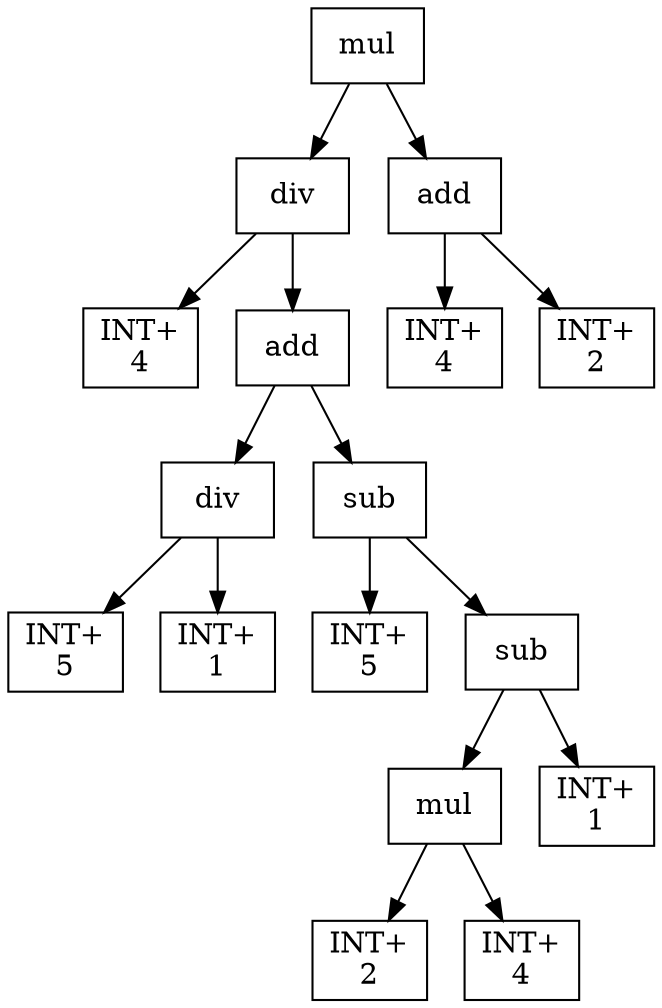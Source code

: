 digraph expr {
  node [shape=box];
  n1 [label="mul"];
  n2 [label="div"];
  n3 [label="INT+\n4"];
  n4 [label="add"];
  n5 [label="div"];
  n6 [label="INT+\n5"];
  n7 [label="INT+\n1"];
  n5 -> n6;
  n5 -> n7;
  n8 [label="sub"];
  n9 [label="INT+\n5"];
  n10 [label="sub"];
  n11 [label="mul"];
  n12 [label="INT+\n2"];
  n13 [label="INT+\n4"];
  n11 -> n12;
  n11 -> n13;
  n14 [label="INT+\n1"];
  n10 -> n11;
  n10 -> n14;
  n8 -> n9;
  n8 -> n10;
  n4 -> n5;
  n4 -> n8;
  n2 -> n3;
  n2 -> n4;
  n15 [label="add"];
  n16 [label="INT+\n4"];
  n17 [label="INT+\n2"];
  n15 -> n16;
  n15 -> n17;
  n1 -> n2;
  n1 -> n15;
}